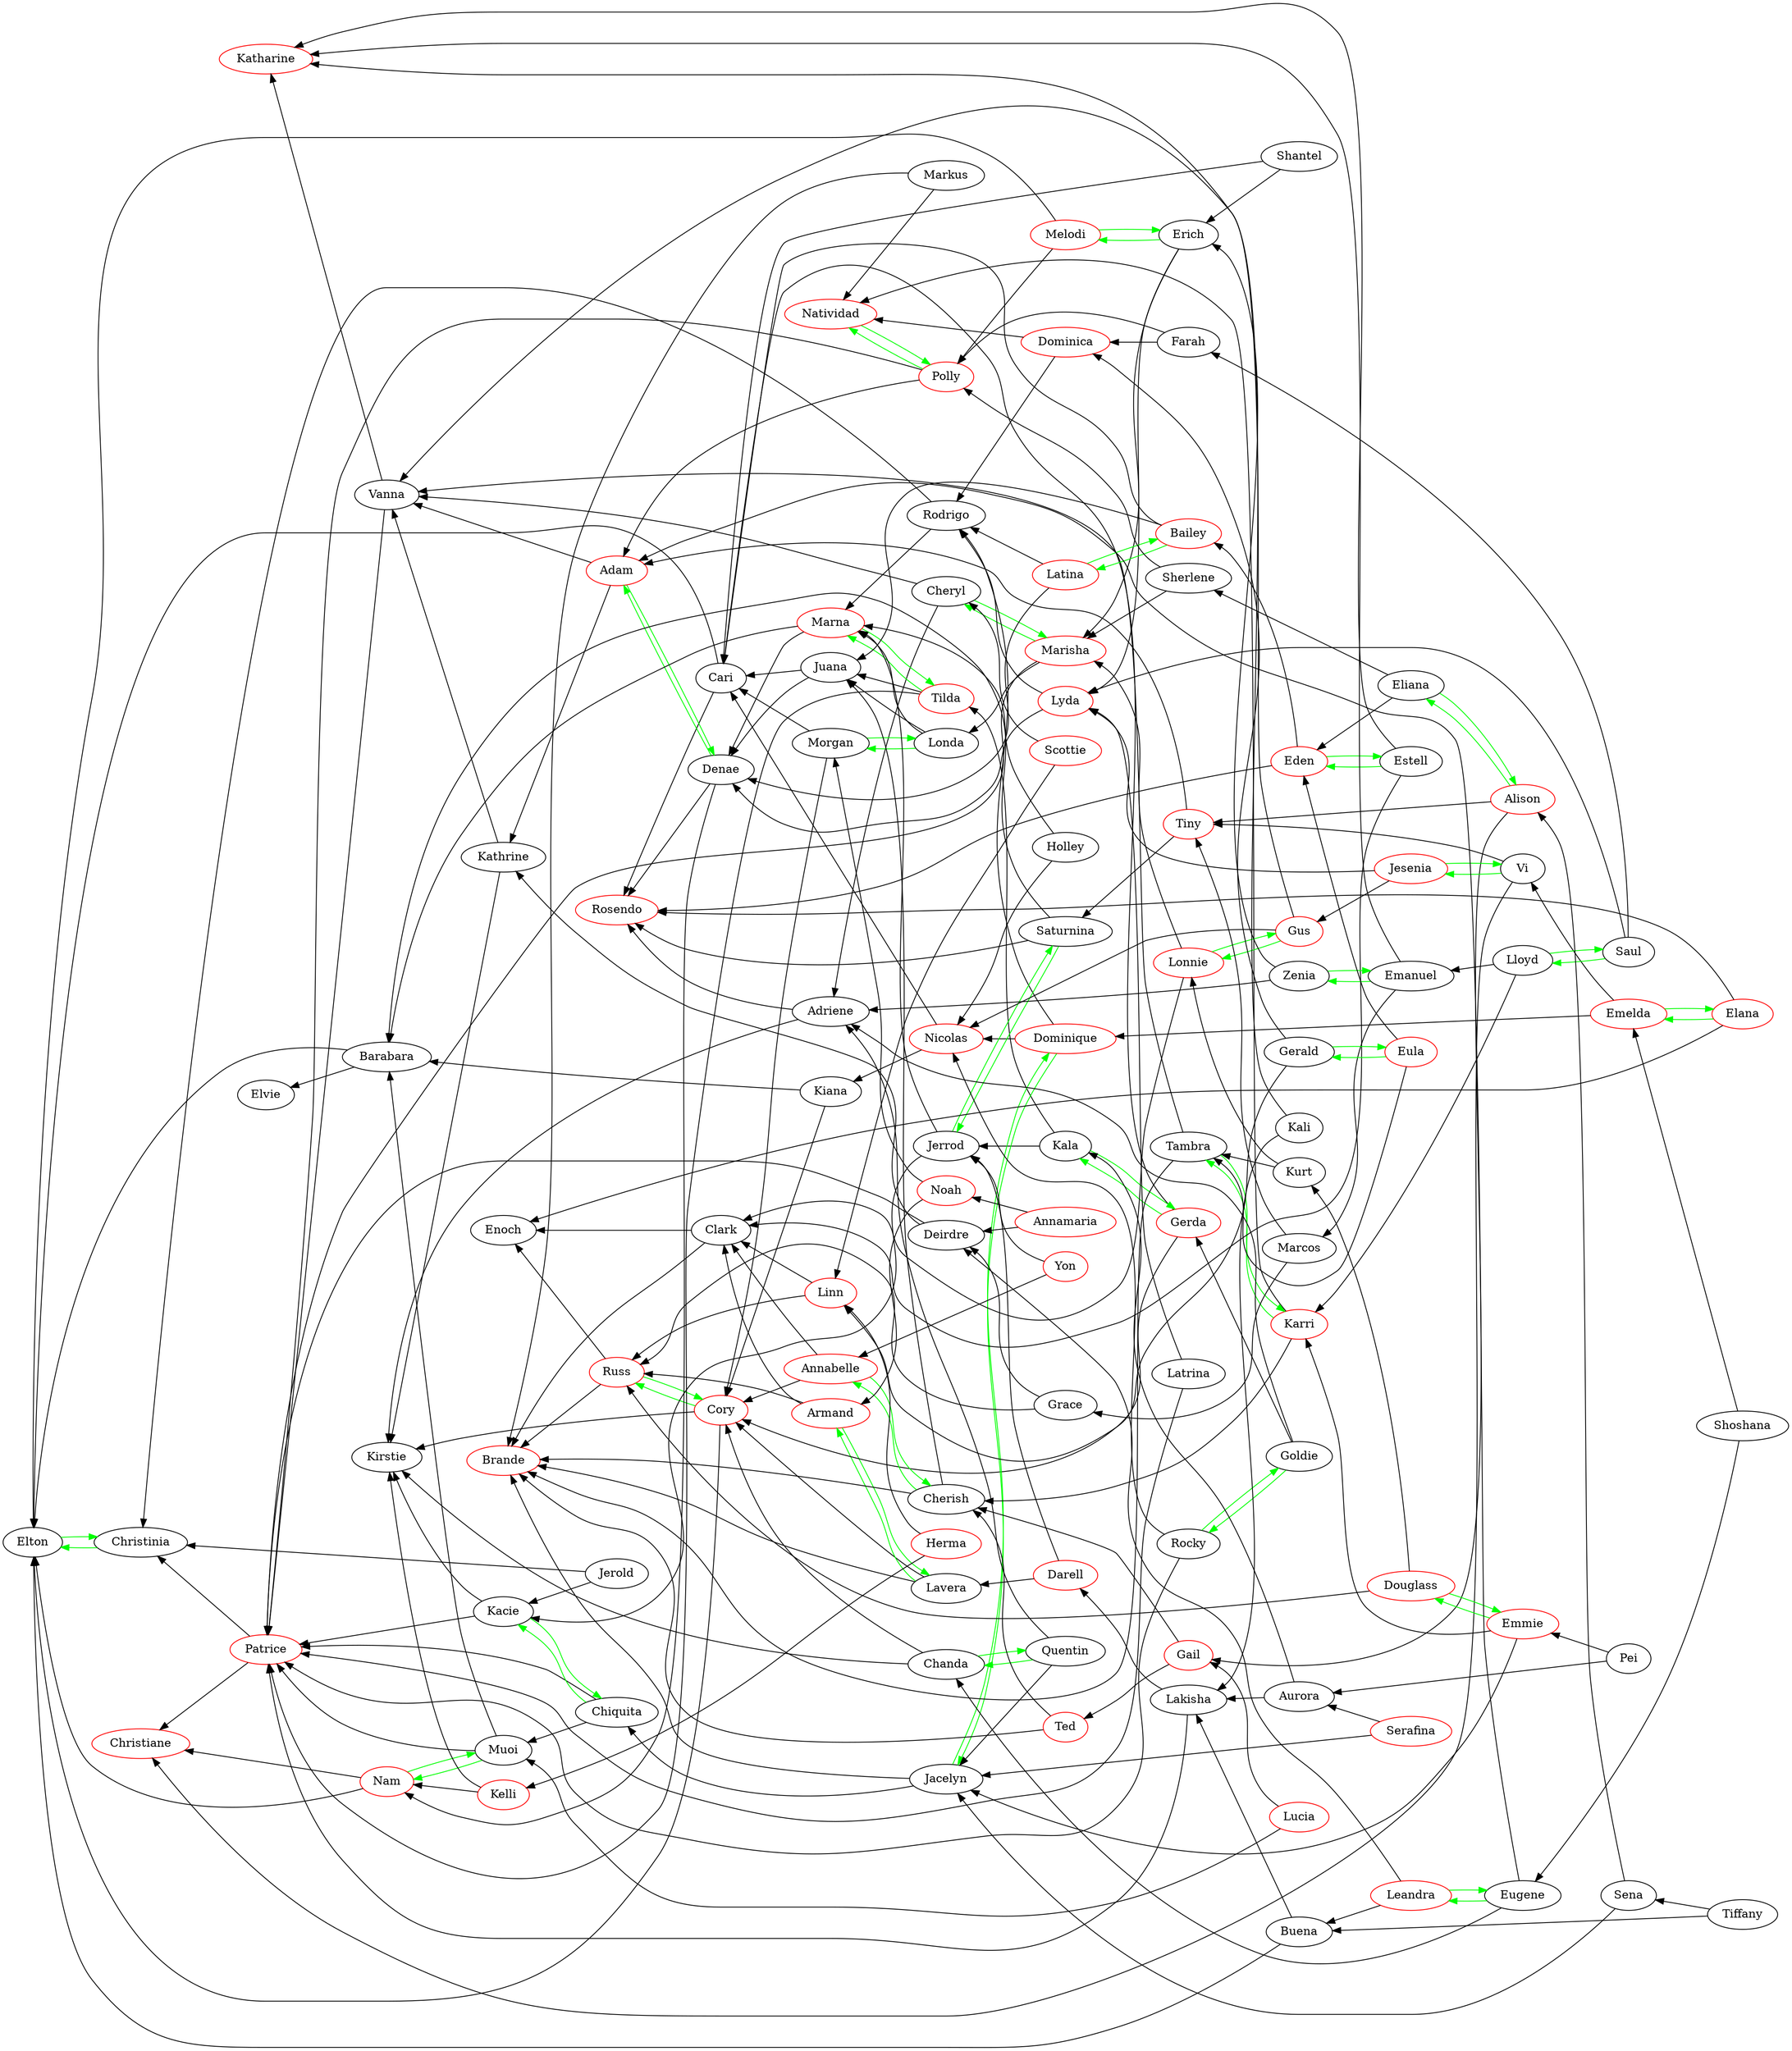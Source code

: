 digraph G {rankdir=RL
Christiane [color=red]
Rosendo [color=red]
Elvie
Brande [color=red]
Kirstie
Enoch
Christinia
Christinia -> Elton [color=green]
Katharine [color=red]
Natividad [color=red]
Natividad -> Polly [color=green]
Elton
Elton -> Christinia [color=green]
Barabara
Barabara -> Elvie
Barabara -> Elton
Patrice [color=red]
Patrice -> Christinia
Patrice -> Christiane
Vanna
Vanna -> Patrice
Vanna -> Katharine
Cory [color=red]
Cory -> Elton
Cory -> Kirstie
Cory -> Russ [color=green]
Cari
Cari -> Rosendo
Cari -> Elton
Muoi
Muoi -> Barabara
Muoi -> Patrice
Muoi -> Nam [color=green]
Clark
Clark -> Brande
Clark -> Enoch
Kathrine
Kathrine -> Vanna
Kathrine -> Kirstie
Nam [color=red]
Nam -> Elton
Nam -> Christiane
Nam -> Muoi [color=green]
Adam [color=red]
Adam -> Kathrine
Adam -> Vanna
Adam -> Denae [color=green]
Russ [color=red]
Russ -> Enoch
Russ -> Brande
Russ -> Cory [color=green]
Denae
Denae -> Rosendo
Denae -> Nam
Denae -> Adam [color=green]
Kacie
Kacie -> Patrice
Kacie -> Kirstie
Kacie -> Chiquita [color=green]
Armand [color=red]
Armand -> Russ
Armand -> Clark
Armand -> Lavera [color=green]
Juana
Juana -> Cari
Juana -> Denae
Chiquita
Chiquita -> Patrice
Chiquita -> Muoi
Chiquita -> Kacie [color=green]
Adriene
Adriene -> Kirstie
Adriene -> Rosendo
Kiana
Kiana -> Cory
Kiana -> Barabara
Gerda [color=red]
Gerda -> Cory
Gerda -> Cari
Gerda -> Kala [color=green]
Lavera
Lavera -> Cory
Lavera -> Brande
Lavera -> Armand [color=green]
Cheryl
Cheryl -> Vanna
Cheryl -> Adriene
Cheryl -> Marisha [color=green]
Tilda [color=red]
Tilda -> Juana
Tilda -> Patrice
Tilda -> Marna [color=green]
Marna [color=red]
Marna -> Denae
Marna -> Barabara
Marna -> Tilda [color=green]
Polly [color=red]
Polly -> Adam
Polly -> Patrice
Polly -> Natividad [color=green]
Nicolas [color=red]
Nicolas -> Kiana
Nicolas -> Cari
Melodi [color=red]
Melodi -> Elton
Melodi -> Polly
Melodi -> Erich [color=green]
Kelli [color=red]
Kelli -> Kirstie
Kelli -> Nam
Rodrigo
Rodrigo -> Marna
Rodrigo -> Christinia
Londa
Londa -> Marna
Londa -> Juana
Londa -> Morgan [color=green]
Annabelle [color=red]
Annabelle -> Cory
Annabelle -> Clark
Annabelle -> Cherish [color=green]
Morgan
Morgan -> Cory
Morgan -> Cari
Morgan -> Londa [color=green]
Deirdre
Deirdre -> Patrice
Deirdre -> Kathrine
Jacelyn
Jacelyn -> Brande
Jacelyn -> Chiquita
Jacelyn -> Dominique [color=green]
Cherish
Cherish -> Juana
Cherish -> Brande
Cherish -> Annabelle [color=green]
Saturnina
Saturnina -> Rosendo
Saturnina -> Barabara
Saturnina -> Jerrod [color=green]
Dominica [color=red]
Dominica -> Natividad
Dominica -> Rodrigo
Marisha [color=red]
Marisha -> Londa
Marisha -> Patrice
Marisha -> Cheryl [color=green]
Karri [color=red]
Karri -> Natividad
Karri -> Cherish
Karri -> Tambra [color=green]
Rocky
Rocky -> Nicolas
Rocky -> Patrice
Rocky -> Goldie [color=green]
Dominique [color=red]
Dominique -> Rodrigo
Dominique -> Nicolas
Dominique -> Jacelyn [color=green]
Gus [color=red]
Gus -> Vanna
Gus -> Nicolas
Gus -> Lonnie [color=green]
Latina [color=red]
Latina -> Denae
Latina -> Rodrigo
Latina -> Bailey [color=green]
Lonnie [color=red]
Lonnie -> Clark
Lonnie -> Marisha
Lonnie -> Gus [color=green]
Jerrod
Jerrod -> Marna
Jerrod -> Kacie
Jerrod -> Saturnina [color=green]
Chanda
Chanda -> Cory
Chanda -> Kirstie
Chanda -> Quentin [color=green]
Linn [color=red]
Linn -> Clark
Linn -> Russ
Herma [color=red]
Herma -> Kelli
Herma -> Linn
Estell
Estell -> Clark
Estell -> Katharine
Estell -> Eden [color=green]
Lyda [color=red]
Lyda -> Denae
Lyda -> Rodrigo
Farah
Farah -> Polly
Farah -> Dominica
Erich
Erich -> Lyda
Erich -> Marisha
Erich -> Melodi [color=green]
Kala
Kala -> Jerrod
Kala -> Tilda
Kala -> Gerda [color=green]
Jerold
Jerold -> Christinia
Jerold -> Kacie
Quentin
Quentin -> Adriene
Quentin -> Jacelyn
Quentin -> Chanda [color=green]
Sherlene
Sherlene -> Marisha
Sherlene -> Polly
Zenia
Zenia -> Adriene
Zenia -> Erich
Zenia -> Emanuel [color=green]
Goldie
Goldie -> Adriene
Goldie -> Gerda
Goldie -> Rocky [color=green]
Bailey [color=red]
Bailey -> Juana
Bailey -> Cari
Bailey -> Latina [color=green]
Latrina
Latrina -> Lyda
Latrina -> Patrice
Tambra
Tambra -> Vanna
Tambra -> Brande
Tambra -> Karri [color=green]
Noah [color=red]
Noah -> Morgan
Noah -> Armand
Eden [color=red]
Eden -> Bailey
Eden -> Rosendo
Eden -> Estell [color=green]
Darell [color=red]
Darell -> Jerrod
Darell -> Lavera
Tiny [color=red]
Tiny -> Saturnina
Tiny -> Adam
Annamaria [color=red]
Annamaria -> Noah
Annamaria -> Deirdre
Lakisha
Lakisha -> Darell
Lakisha -> Patrice
Grace
Grace -> Deirdre
Grace -> Russ
Kurt
Kurt -> Lonnie
Kurt -> Tambra
Ted [color=red]
Ted -> Brande
Ted -> Cherish
Gail [color=red]
Gail -> Ted
Gail -> Cherish
Holley
Holley -> Marna
Holley -> Nicolas
Kali
Kali -> Lakisha
Kali -> Katharine
Aurora
Aurora -> Lakisha
Aurora -> Kala
Marcos
Marcos -> Tiny
Marcos -> Grace
Eliana
Eliana -> Sherlene
Eliana -> Eden
Eliana -> Alison [color=green]
Alison [color=red]
Alison -> Tiny
Alison -> Gail
Alison -> Eliana [color=green]
Shantel
Shantel -> Erich
Shantel -> Cari
Vi
Vi -> Christiane
Vi -> Tiny
Vi -> Jesenia [color=green]
Jesenia [color=red]
Jesenia -> Gus
Jesenia -> Lyda
Jesenia -> Vi [color=green]
Douglass [color=red]
Douglass -> Russ
Douglass -> Kurt
Douglass -> Emmie [color=green]
Emanuel
Emanuel -> Marcos
Emanuel -> Katharine
Emanuel -> Zenia [color=green]
Yon [color=red]
Yon -> Jerrod
Yon -> Annabelle
Elana [color=red]
Elana -> Rosendo
Elana -> Enoch
Elana -> Emelda [color=green]
Emelda [color=red]
Emelda -> Dominique
Emelda -> Vi
Emelda -> Elana [color=green]
Emmie [color=red]
Emmie -> Jacelyn
Emmie -> Karri
Emmie -> Douglass [color=green]
Buena
Buena -> Elton
Buena -> Lakisha
Saul
Saul -> Lyda
Saul -> Farah
Saul -> Lloyd [color=green]
Eula [color=red]
Eula -> Eden
Eula -> Tambra
Eula -> Gerald [color=green]
Markus
Markus -> Natividad
Markus -> Brande
Sena
Sena -> Jacelyn
Sena -> Alison
Lloyd
Lloyd -> Emanuel
Lloyd -> Karri
Lloyd -> Saul [color=green]
Gerald
Gerald -> Dominica
Gerald -> Linn
Gerald -> Eula [color=green]
Scottie [color=red]
Scottie -> Linn
Scottie -> Cheryl
Eugene
Eugene -> Chanda
Eugene -> Adam
Eugene -> Leandra [color=green]
Leandra [color=red]
Leandra -> Buena
Leandra -> Deirdre
Leandra -> Eugene [color=green]
Tiffany
Tiffany -> Sena
Tiffany -> Buena
Pei
Pei -> Emmie
Pei -> Aurora
Lucia [color=red]
Lucia -> Gail
Lucia -> Muoi
Serafina [color=red]
Serafina -> Jacelyn
Serafina -> Aurora
Shoshana
Shoshana -> Eugene
Shoshana -> Emelda
}
